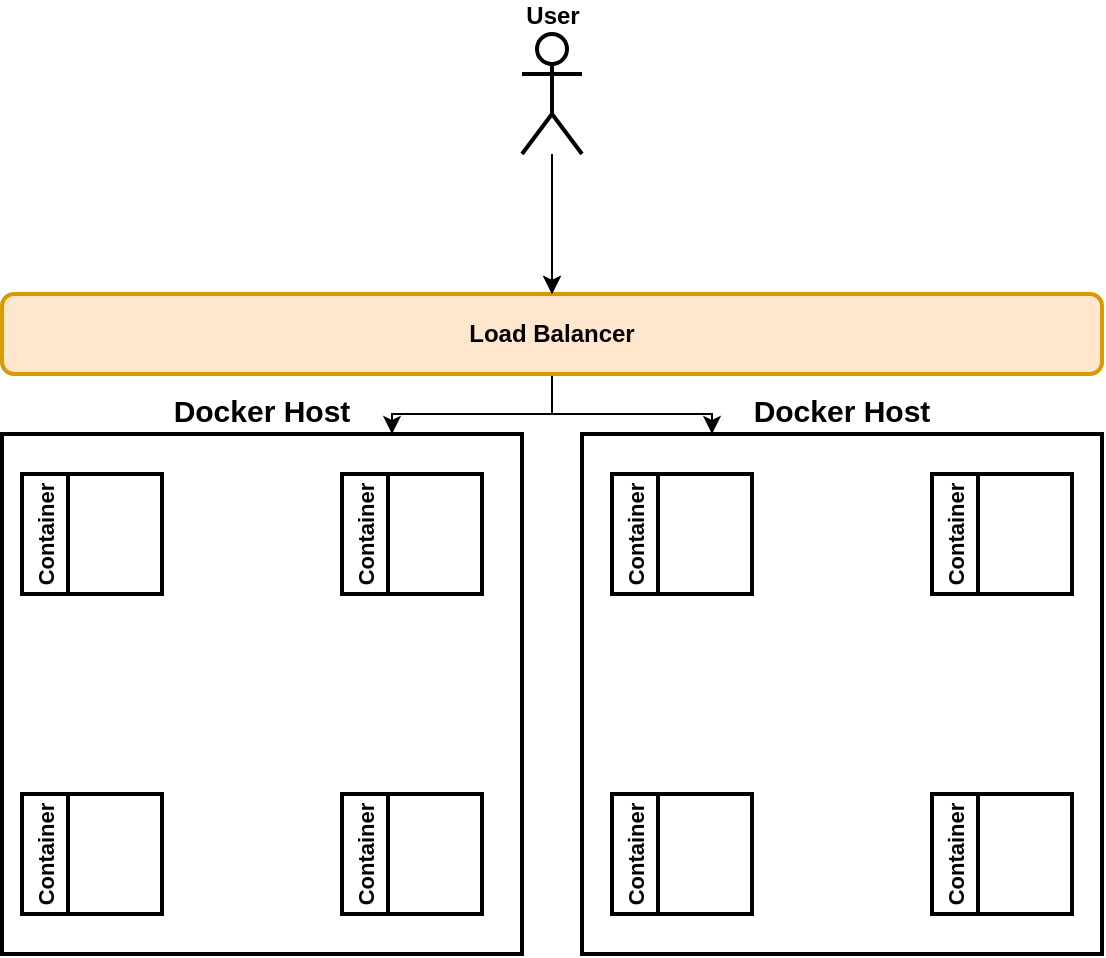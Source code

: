 <mxfile version="15.9.4" type="github">
  <diagram name="Page-1" id="c7558073-3199-34d8-9f00-42111426c3f3">
    <mxGraphModel dx="1422" dy="802" grid="1" gridSize="10" guides="1" tooltips="1" connect="1" arrows="1" fold="1" page="1" pageScale="1" pageWidth="826" pageHeight="1169" background="none" math="0" shadow="0">
      <root>
        <mxCell id="0" />
        <mxCell id="1" parent="0" />
        <mxCell id="X-37stWm01bm9PsuEd_Q-102" style="edgeStyle=orthogonalEdgeStyle;rounded=0;orthogonalLoop=1;jettySize=auto;html=1;entryX=0.75;entryY=0;entryDx=0;entryDy=0;fontSize=15;" edge="1" parent="1" source="X-37stWm01bm9PsuEd_Q-96" target="X-37stWm01bm9PsuEd_Q-100">
          <mxGeometry relative="1" as="geometry" />
        </mxCell>
        <mxCell id="X-37stWm01bm9PsuEd_Q-103" style="edgeStyle=orthogonalEdgeStyle;rounded=0;orthogonalLoop=1;jettySize=auto;html=1;entryX=0.25;entryY=0;entryDx=0;entryDy=0;fontSize=15;" edge="1" parent="1" source="X-37stWm01bm9PsuEd_Q-96" target="X-37stWm01bm9PsuEd_Q-101">
          <mxGeometry relative="1" as="geometry" />
        </mxCell>
        <mxCell id="X-37stWm01bm9PsuEd_Q-96" value="Load Balancer" style="rounded=1;whiteSpace=wrap;html=1;fillColor=#ffe6cc;strokeColor=#d79b00;strokeWidth=2;fontStyle=1" vertex="1" parent="1">
          <mxGeometry x="140" y="220" width="550" height="40" as="geometry" />
        </mxCell>
        <mxCell id="X-37stWm01bm9PsuEd_Q-98" value="" style="edgeStyle=orthogonalEdgeStyle;rounded=0;orthogonalLoop=1;jettySize=auto;html=1;" edge="1" parent="1" source="X-37stWm01bm9PsuEd_Q-97" target="X-37stWm01bm9PsuEd_Q-96">
          <mxGeometry relative="1" as="geometry" />
        </mxCell>
        <mxCell id="X-37stWm01bm9PsuEd_Q-99" value="" style="edgeStyle=orthogonalEdgeStyle;rounded=0;orthogonalLoop=1;jettySize=auto;html=1;" edge="1" parent="1" source="X-37stWm01bm9PsuEd_Q-97" target="X-37stWm01bm9PsuEd_Q-96">
          <mxGeometry relative="1" as="geometry" />
        </mxCell>
        <mxCell id="X-37stWm01bm9PsuEd_Q-97" value="User" style="shape=umlActor;verticalLabelPosition=top;verticalAlign=bottom;html=1;strokeWidth=2;fontStyle=1;labelPosition=center;align=center;" vertex="1" parent="1">
          <mxGeometry x="400" y="90" width="30" height="60" as="geometry" />
        </mxCell>
        <mxCell id="X-37stWm01bm9PsuEd_Q-101" value="Docker Host" style="whiteSpace=wrap;html=1;aspect=fixed;strokeWidth=2;labelPosition=center;verticalLabelPosition=top;align=center;verticalAlign=bottom;fontStyle=1;fontSize=15;" vertex="1" parent="1">
          <mxGeometry x="430" y="290" width="260" height="260" as="geometry" />
        </mxCell>
        <mxCell id="X-37stWm01bm9PsuEd_Q-100" value="Docker Host" style="whiteSpace=wrap;html=1;aspect=fixed;strokeWidth=2;labelPosition=center;verticalLabelPosition=top;align=center;verticalAlign=bottom;fontStyle=1;fontSize=15;" vertex="1" parent="1">
          <mxGeometry x="140" y="290" width="260" height="260" as="geometry" />
        </mxCell>
        <mxCell id="X-37stWm01bm9PsuEd_Q-104" value="Container" style="swimlane;horizontal=0;fontSize=11;strokeWidth=2;startSize=23;" vertex="1" parent="1">
          <mxGeometry x="150" y="310" width="70" height="60" as="geometry" />
        </mxCell>
        <mxCell id="X-37stWm01bm9PsuEd_Q-105" value="Container" style="swimlane;horizontal=0;fontSize=11;strokeWidth=2;startSize=23;" vertex="1" parent="1">
          <mxGeometry x="310" y="470" width="70" height="60" as="geometry" />
        </mxCell>
        <mxCell id="X-37stWm01bm9PsuEd_Q-106" value="Container" style="swimlane;horizontal=0;fontSize=11;strokeWidth=2;startSize=23;" vertex="1" parent="1">
          <mxGeometry x="310" y="310" width="70" height="60" as="geometry" />
        </mxCell>
        <mxCell id="X-37stWm01bm9PsuEd_Q-107" value="Container" style="swimlane;horizontal=0;fontSize=11;strokeWidth=2;startSize=23;" vertex="1" parent="1">
          <mxGeometry x="150" y="470" width="70" height="60" as="geometry" />
        </mxCell>
        <mxCell id="X-37stWm01bm9PsuEd_Q-109" value="Container" style="swimlane;horizontal=0;fontSize=11;strokeWidth=2;startSize=23;" vertex="1" parent="1">
          <mxGeometry x="445" y="310" width="70" height="60" as="geometry" />
        </mxCell>
        <mxCell id="X-37stWm01bm9PsuEd_Q-110" value="Container" style="swimlane;horizontal=0;fontSize=11;strokeWidth=2;startSize=23;" vertex="1" parent="1">
          <mxGeometry x="605" y="470" width="70" height="60" as="geometry" />
        </mxCell>
        <mxCell id="X-37stWm01bm9PsuEd_Q-111" value="Container" style="swimlane;horizontal=0;fontSize=11;strokeWidth=2;startSize=23;" vertex="1" parent="1">
          <mxGeometry x="605" y="310" width="70" height="60" as="geometry" />
        </mxCell>
        <mxCell id="X-37stWm01bm9PsuEd_Q-112" value="Container" style="swimlane;horizontal=0;fontSize=11;strokeWidth=2;startSize=23;" vertex="1" parent="1">
          <mxGeometry x="445" y="470" width="70" height="60" as="geometry" />
        </mxCell>
      </root>
    </mxGraphModel>
  </diagram>
</mxfile>
